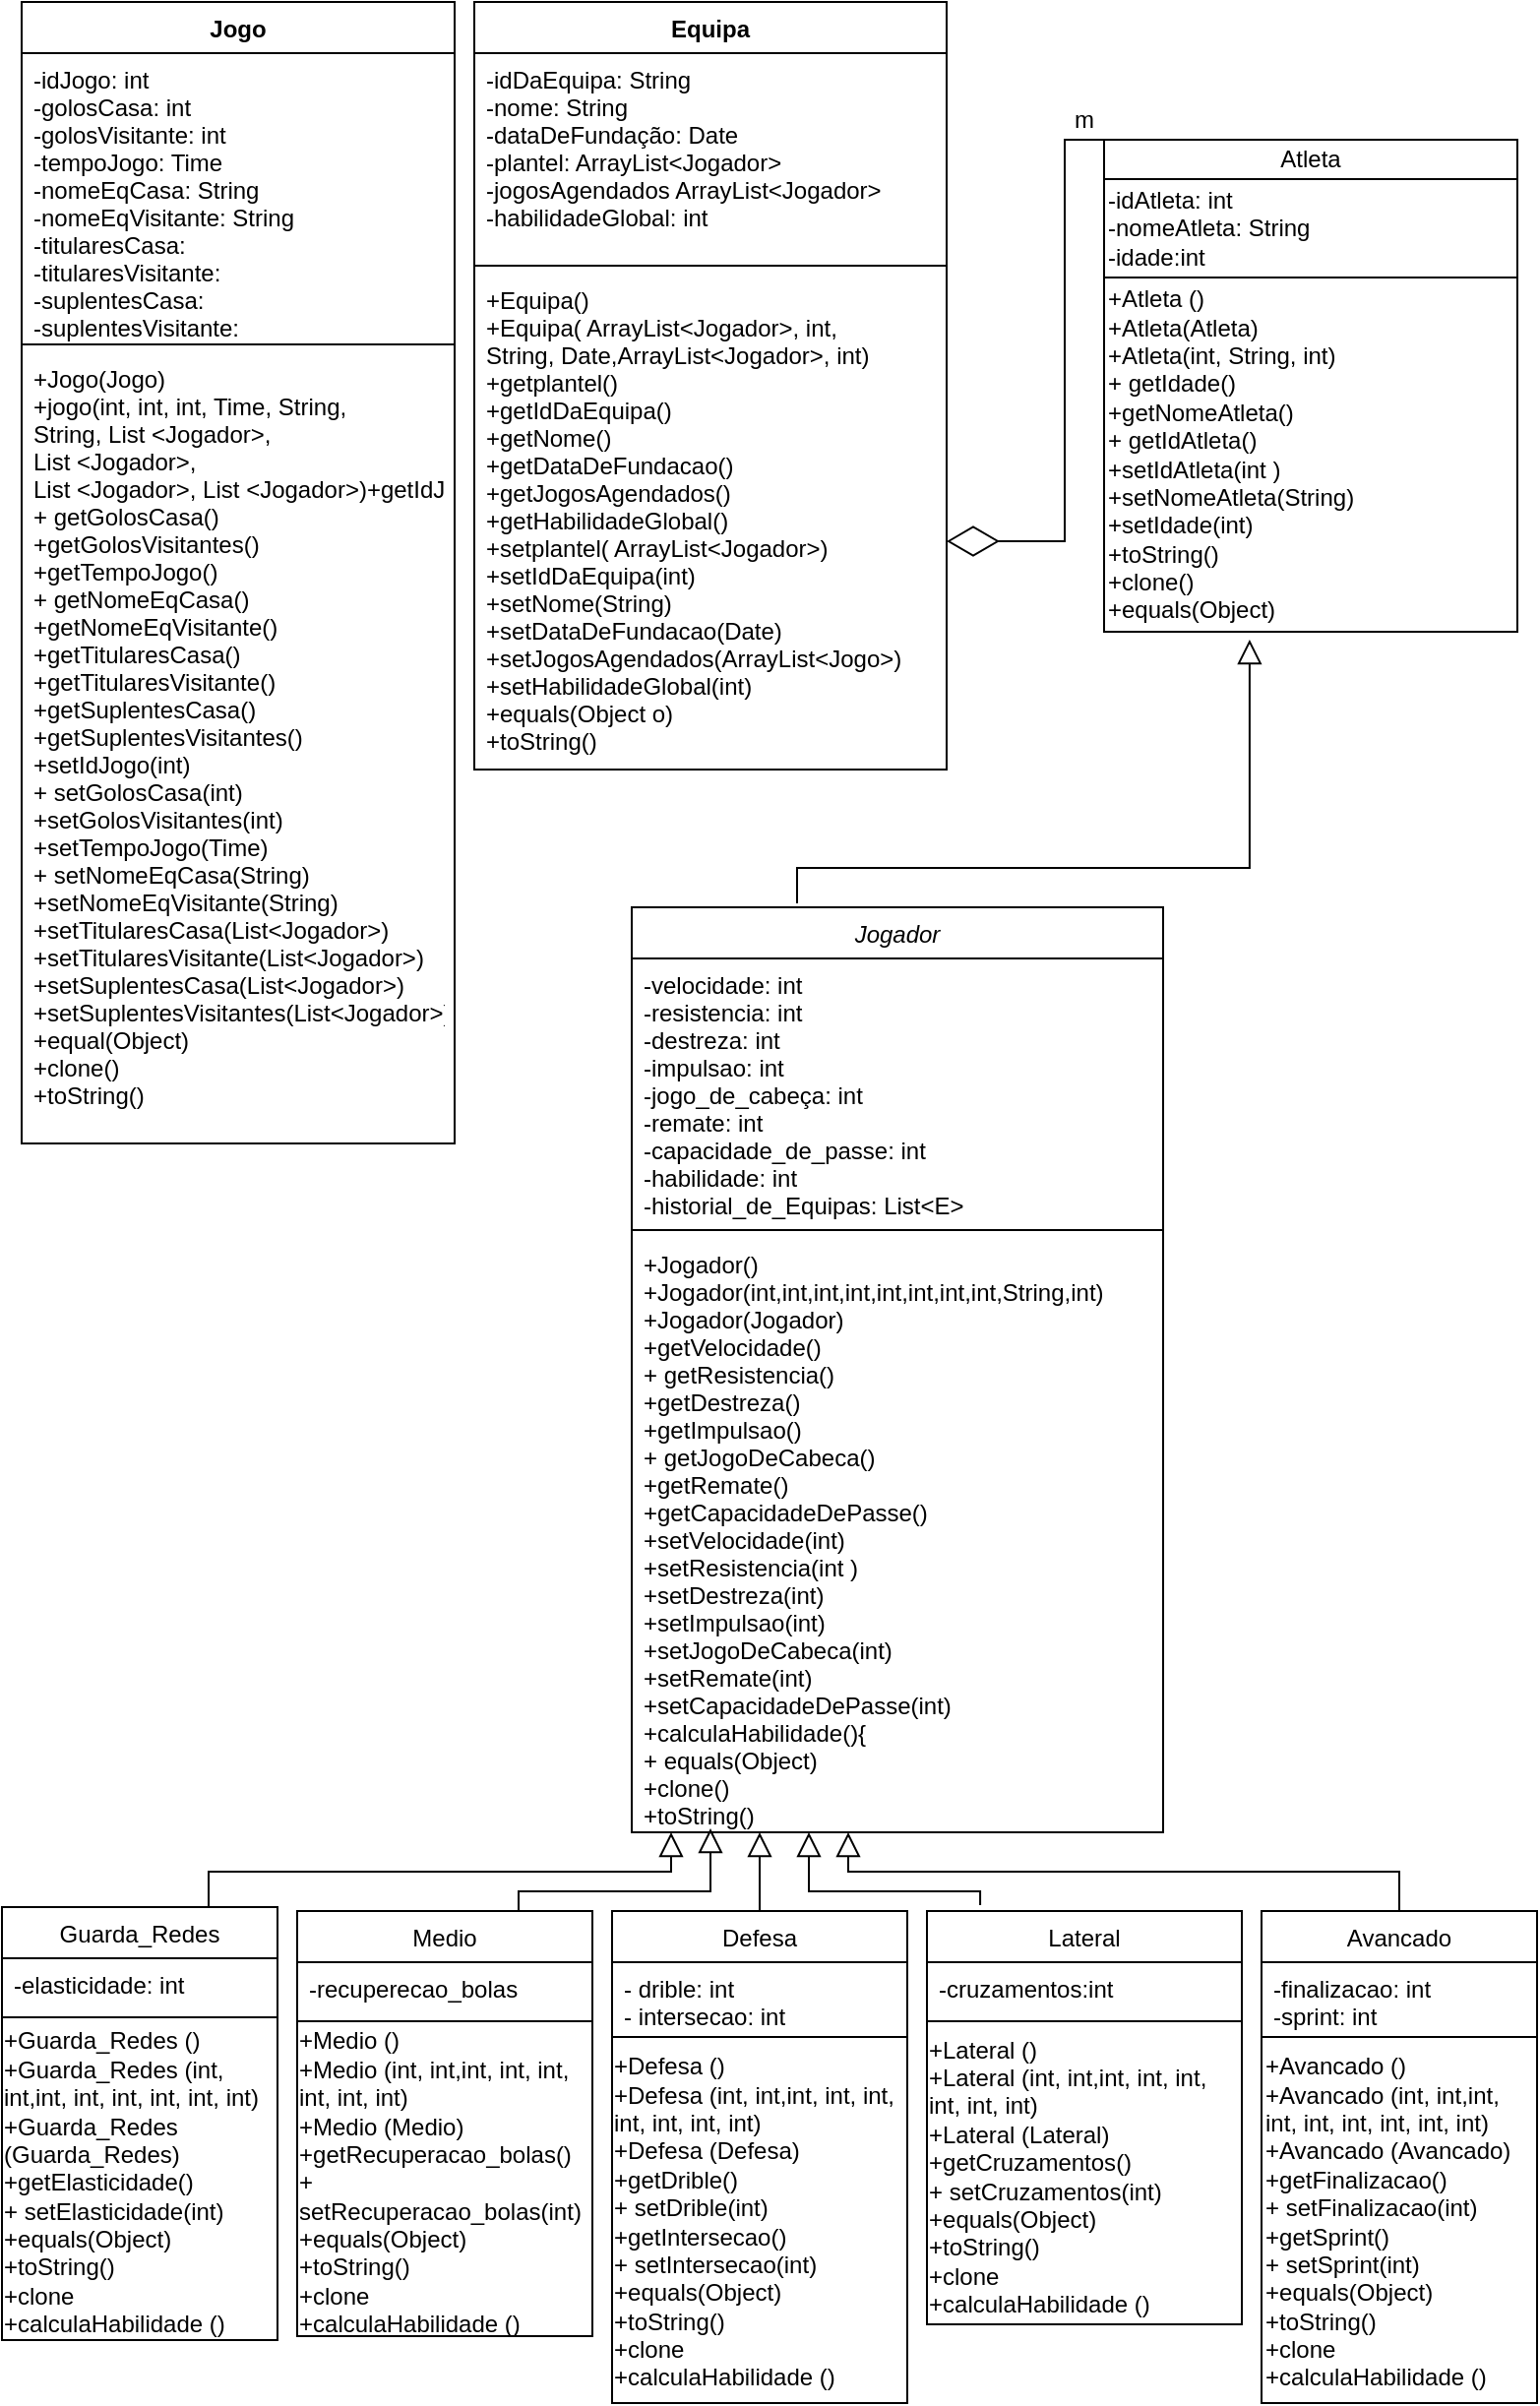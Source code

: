 <mxfile version="14.6.9" type="github">
  <diagram id="C5RBs43oDa-KdzZeNtuy" name="Page-1">
    <mxGraphModel dx="1030" dy="1661" grid="1" gridSize="10" guides="1" tooltips="1" connect="1" arrows="1" fold="1" page="1" pageScale="1" pageWidth="827" pageHeight="1169" math="0" shadow="0">
      <root>
        <mxCell id="WIyWlLk6GJQsqaUBKTNV-0" />
        <mxCell id="WIyWlLk6GJQsqaUBKTNV-1" parent="WIyWlLk6GJQsqaUBKTNV-0" />
        <mxCell id="zkfFHV4jXpPFQw0GAbJ--0" value="Jogador" style="swimlane;fontStyle=2;align=center;verticalAlign=top;childLayout=stackLayout;horizontal=1;startSize=26;horizontalStack=0;resizeParent=1;resizeLast=0;collapsible=1;marginBottom=0;rounded=0;shadow=0;strokeWidth=1;" parent="WIyWlLk6GJQsqaUBKTNV-1" vertex="1">
          <mxGeometry x="330" y="220" width="270" height="470" as="geometry">
            <mxRectangle x="230" y="140" width="160" height="26" as="alternateBounds" />
          </mxGeometry>
        </mxCell>
        <mxCell id="zkfFHV4jXpPFQw0GAbJ--1" value="-velocidade: int&#xa;-resistencia: int&#xa;-destreza: int&#xa;-impulsao: int&#xa;-jogo_de_cabeça: int&#xa;-remate: int&#xa;-capacidade_de_passe: int&#xa;-habilidade: int&#xa;-historial_de_Equipas: List&lt;E&gt;&#xa;" style="text;align=left;verticalAlign=top;spacingLeft=4;spacingRight=4;overflow=hidden;rotatable=0;points=[[0,0.5],[1,0.5]];portConstraint=eastwest;" parent="zkfFHV4jXpPFQw0GAbJ--0" vertex="1">
          <mxGeometry y="26" width="270" height="134" as="geometry" />
        </mxCell>
        <mxCell id="zkfFHV4jXpPFQw0GAbJ--4" value="" style="line;html=1;strokeWidth=1;align=left;verticalAlign=middle;spacingTop=-1;spacingLeft=3;spacingRight=3;rotatable=0;labelPosition=right;points=[];portConstraint=eastwest;" parent="zkfFHV4jXpPFQw0GAbJ--0" vertex="1">
          <mxGeometry y="160" width="270" height="8" as="geometry" />
        </mxCell>
        <mxCell id="zkfFHV4jXpPFQw0GAbJ--5" value="+Jogador()&#xa;+Jogador(int,int,int,int,int,int,int,int,String,int)&#xa;+Jogador(Jogador)&#xa;+getVelocidade()&#xa;+ getResistencia()&#xa;+getDestreza()&#xa;+getImpulsao()&#xa;+ getJogoDeCabeca()&#xa;+getRemate()&#xa;+getCapacidadeDePasse()&#xa;+setVelocidade(int)&#xa;+setResistencia(int )&#xa;+setDestreza(int)&#xa;+setImpulsao(int)&#xa;+setJogoDeCabeca(int)&#xa;+setRemate(int)&#xa;+setCapacidadeDePasse(int)&#xa;+calculaHabilidade(){&#xa;+ equals(Object)&#xa;+clone()&#xa;+toString()&#xa;" style="text;align=left;verticalAlign=top;spacingLeft=4;spacingRight=4;overflow=hidden;rotatable=0;points=[[0,0.5],[1,0.5]];portConstraint=eastwest;" parent="zkfFHV4jXpPFQw0GAbJ--0" vertex="1">
          <mxGeometry y="168" width="270" height="302" as="geometry" />
        </mxCell>
        <mxCell id="zkfFHV4jXpPFQw0GAbJ--6" value="Guarda_Redes" style="swimlane;fontStyle=0;align=center;verticalAlign=top;childLayout=stackLayout;horizontal=1;startSize=26;horizontalStack=0;resizeParent=1;resizeLast=0;collapsible=1;marginBottom=0;rounded=0;shadow=0;strokeWidth=1;" parent="WIyWlLk6GJQsqaUBKTNV-1" vertex="1">
          <mxGeometry x="10" y="728" width="140" height="220" as="geometry">
            <mxRectangle x="130" y="380" width="160" height="26" as="alternateBounds" />
          </mxGeometry>
        </mxCell>
        <mxCell id="zkfFHV4jXpPFQw0GAbJ--7" value="-elasticidade: int" style="text;align=left;verticalAlign=top;spacingLeft=4;spacingRight=4;overflow=hidden;rotatable=0;points=[[0,0.5],[1,0.5]];portConstraint=eastwest;" parent="zkfFHV4jXpPFQw0GAbJ--6" vertex="1">
          <mxGeometry y="26" width="140" height="26" as="geometry" />
        </mxCell>
        <mxCell id="zkfFHV4jXpPFQw0GAbJ--9" value="" style="line;html=1;strokeWidth=1;align=left;verticalAlign=middle;spacingTop=-1;spacingLeft=3;spacingRight=3;rotatable=0;labelPosition=right;points=[];portConstraint=eastwest;" parent="zkfFHV4jXpPFQw0GAbJ--6" vertex="1">
          <mxGeometry y="52" width="140" height="8" as="geometry" />
        </mxCell>
        <mxCell id="ST2YSAwYm1f72j9kORBx-12" value="&lt;div align=&quot;left&quot;&gt;+Guarda_Redes ()&lt;/div&gt;&lt;div align=&quot;left&quot;&gt;+Guarda_Redes (&lt;span class=&quot;pl-k&quot;&gt;int&lt;/span&gt;, &lt;span class=&quot;pl-k&quot;&gt;int&lt;/span&gt;&lt;span class=&quot;pl-v&quot;&gt;&lt;/span&gt;,&lt;span class=&quot;pl-k&quot;&gt;int&lt;/span&gt;, &lt;span class=&quot;pl-k&quot;&gt;int&lt;/span&gt;&lt;span class=&quot;pl-v&quot;&gt;&lt;/span&gt;, &lt;span class=&quot;pl-k&quot;&gt;int&lt;/span&gt;&lt;span class=&quot;pl-v&quot;&gt;&lt;/span&gt;, &lt;span class=&quot;pl-k&quot;&gt;int&lt;/span&gt;&lt;span class=&quot;pl-v&quot;&gt;&lt;/span&gt;, &lt;span class=&quot;pl-k&quot;&gt;int&lt;/span&gt;, &lt;span class=&quot;pl-k&quot;&gt;int&lt;/span&gt;&lt;span class=&quot;pl-v&quot;&gt;&lt;/span&gt;)&lt;/div&gt;&lt;div align=&quot;left&quot;&gt;+Guarda_Redes (Guarda_Redes)&lt;/div&gt;&lt;div align=&quot;left&quot;&gt;+&lt;span class=&quot;pl-en&quot;&gt;&lt;span class=&quot;pl-token&quot;&gt;getElasticidade&lt;/span&gt;&lt;/span&gt;()&lt;/div&gt;&lt;div align=&quot;left&quot;&gt;+ &lt;span class=&quot;pl-en&quot;&gt;&lt;span class=&quot;pl-token&quot;&gt;setElasticidade&lt;/span&gt;&lt;/span&gt;(&lt;span class=&quot;pl-k&quot;&gt;int&lt;/span&gt;&lt;span class=&quot;pl-k&quot;&gt;&lt;/span&gt;&lt;span class=&quot;pl-v&quot;&gt;&lt;/span&gt;)&lt;/div&gt;&lt;div align=&quot;left&quot;&gt;+&lt;span class=&quot;pl-en&quot;&gt;&lt;span class=&quot;pl-token&quot;&gt;equals&lt;/span&gt;&lt;/span&gt;(&lt;span class=&quot;pl-smi&quot;&gt;Object&lt;/span&gt;&lt;span class=&quot;pl-v&quot;&gt;&lt;/span&gt;)&lt;/div&gt;&lt;div align=&quot;left&quot;&gt;+&lt;span class=&quot;pl-en&quot;&gt;&lt;span class=&quot;pl-token&quot;&gt;toString&lt;/span&gt;&lt;/span&gt;()&lt;/div&gt;&lt;div align=&quot;left&quot;&gt;+&lt;span class=&quot;pl-en&quot;&gt;&lt;span class=&quot;pl-token&quot;&gt;clone&lt;/span&gt;&lt;/span&gt;&lt;/div&gt;&lt;div align=&quot;left&quot;&gt;&lt;span class=&quot;pl-en&quot;&gt;&lt;span class=&quot;pl-token&quot;&gt;+&lt;/span&gt;&lt;/span&gt;&lt;span class=&quot;pl-en&quot;&gt;&lt;span class=&quot;pl-token&quot;&gt;&lt;span class=&quot;pl-en&quot;&gt;&lt;span class=&quot;pl-token&quot;&gt;calculaHabilidade&lt;/span&gt;&lt;/span&gt; () &lt;/span&gt;&lt;/span&gt;   &lt;/div&gt;" style="text;html=1;strokeColor=none;fillColor=none;align=center;verticalAlign=middle;whiteSpace=wrap;rounded=0;" parent="zkfFHV4jXpPFQw0GAbJ--6" vertex="1">
          <mxGeometry y="60" width="140" height="160" as="geometry" />
        </mxCell>
        <mxCell id="zkfFHV4jXpPFQw0GAbJ--12" value="" style="endArrow=block;endSize=10;endFill=0;shadow=0;strokeWidth=1;rounded=0;edgeStyle=elbowEdgeStyle;elbow=vertical;exitX=0.75;exitY=0;exitDx=0;exitDy=0;" parent="WIyWlLk6GJQsqaUBKTNV-1" source="zkfFHV4jXpPFQw0GAbJ--6" edge="1">
          <mxGeometry width="160" relative="1" as="geometry">
            <mxPoint x="200" y="203" as="sourcePoint" />
            <mxPoint x="350" y="690" as="targetPoint" />
            <Array as="points">
              <mxPoint x="240" y="710" />
              <mxPoint x="360" y="340" />
            </Array>
          </mxGeometry>
        </mxCell>
        <mxCell id="zkfFHV4jXpPFQw0GAbJ--13" value="Medio" style="swimlane;fontStyle=0;align=center;verticalAlign=top;childLayout=stackLayout;horizontal=1;startSize=26;horizontalStack=0;resizeParent=1;resizeLast=0;collapsible=1;marginBottom=0;rounded=0;shadow=0;strokeWidth=1;" parent="WIyWlLk6GJQsqaUBKTNV-1" vertex="1">
          <mxGeometry x="160" y="730" width="150" height="216" as="geometry">
            <mxRectangle x="340" y="380" width="170" height="26" as="alternateBounds" />
          </mxGeometry>
        </mxCell>
        <mxCell id="zkfFHV4jXpPFQw0GAbJ--14" value="-recuperecao_bolas" style="text;align=left;verticalAlign=top;spacingLeft=4;spacingRight=4;overflow=hidden;rotatable=0;points=[[0,0.5],[1,0.5]];portConstraint=eastwest;" parent="zkfFHV4jXpPFQw0GAbJ--13" vertex="1">
          <mxGeometry y="26" width="150" height="26" as="geometry" />
        </mxCell>
        <mxCell id="zkfFHV4jXpPFQw0GAbJ--15" value="" style="line;html=1;strokeWidth=1;align=left;verticalAlign=middle;spacingTop=-1;spacingLeft=3;spacingRight=3;rotatable=0;labelPosition=right;points=[];portConstraint=eastwest;" parent="zkfFHV4jXpPFQw0GAbJ--13" vertex="1">
          <mxGeometry y="52" width="150" height="8" as="geometry" />
        </mxCell>
        <mxCell id="ST2YSAwYm1f72j9kORBx-13" value="&lt;div align=&quot;left&quot;&gt;+Medio ()&lt;/div&gt;&lt;div align=&quot;left&quot;&gt;+Medio (&lt;span class=&quot;pl-k&quot;&gt;int&lt;/span&gt;, &lt;span class=&quot;pl-k&quot;&gt;int&lt;/span&gt;&lt;span class=&quot;pl-v&quot;&gt;&lt;/span&gt;,&lt;span class=&quot;pl-k&quot;&gt;int&lt;/span&gt;, &lt;span class=&quot;pl-k&quot;&gt;int&lt;/span&gt;&lt;span class=&quot;pl-v&quot;&gt;&lt;/span&gt;, &lt;span class=&quot;pl-k&quot;&gt;int&lt;/span&gt;&lt;span class=&quot;pl-v&quot;&gt;&lt;/span&gt;, &lt;span class=&quot;pl-k&quot;&gt;int&lt;/span&gt;&lt;span class=&quot;pl-v&quot;&gt;&lt;/span&gt;, &lt;span class=&quot;pl-k&quot;&gt;int&lt;/span&gt;, &lt;span class=&quot;pl-k&quot;&gt;int&lt;/span&gt;&lt;span class=&quot;pl-v&quot;&gt;&lt;/span&gt;)&lt;/div&gt;&lt;div align=&quot;left&quot;&gt;+Medio (Medio)&lt;/div&gt;&lt;div align=&quot;left&quot;&gt;+&lt;span class=&quot;pl-en&quot;&gt;&lt;span class=&quot;pl-token&quot;&gt;getRecuperacao_bolas&lt;/span&gt;&lt;/span&gt;()&lt;/div&gt;&lt;div align=&quot;left&quot;&gt;+ &lt;span class=&quot;pl-en&quot;&gt;&lt;span class=&quot;pl-token&quot;&gt;setRecuperacao_bolas&lt;/span&gt;&lt;/span&gt;(&lt;span class=&quot;pl-k&quot;&gt;int&lt;/span&gt;&lt;span class=&quot;pl-k&quot;&gt;&lt;/span&gt;&lt;span class=&quot;pl-v&quot;&gt;&lt;/span&gt;)&lt;/div&gt;&lt;div align=&quot;left&quot;&gt;+&lt;span class=&quot;pl-en&quot;&gt;&lt;span class=&quot;pl-token&quot;&gt;equals&lt;/span&gt;&lt;/span&gt;(&lt;span class=&quot;pl-smi&quot;&gt;Object&lt;/span&gt;&lt;span class=&quot;pl-v&quot;&gt;&lt;/span&gt;)&lt;/div&gt;&lt;div align=&quot;left&quot;&gt;+&lt;span class=&quot;pl-en&quot;&gt;&lt;span class=&quot;pl-token&quot;&gt;toString&lt;/span&gt;&lt;/span&gt;()&lt;/div&gt;&lt;div align=&quot;left&quot;&gt;+&lt;span class=&quot;pl-en&quot;&gt;&lt;span class=&quot;pl-token&quot;&gt;clone&lt;/span&gt;&lt;/span&gt;&lt;/div&gt;&lt;div align=&quot;left&quot;&gt;&lt;span class=&quot;pl-en&quot;&gt;&lt;span class=&quot;pl-token&quot;&gt;+&lt;/span&gt;&lt;/span&gt;&lt;span class=&quot;pl-en&quot;&gt;&lt;span class=&quot;pl-token&quot;&gt;&lt;span class=&quot;pl-en&quot;&gt;&lt;span class=&quot;pl-token&quot;&gt;calculaHabilidade&lt;/span&gt;&lt;/span&gt; () &lt;/span&gt;&lt;/span&gt;   &lt;/div&gt;" style="text;html=1;strokeColor=none;fillColor=none;align=center;verticalAlign=middle;whiteSpace=wrap;rounded=0;" parent="zkfFHV4jXpPFQw0GAbJ--13" vertex="1">
          <mxGeometry y="60" width="150" height="156" as="geometry" />
        </mxCell>
        <mxCell id="2kjuIZ-nflar4izuJ2cN-4" value="Lateral" style="swimlane;fontStyle=0;align=center;verticalAlign=top;childLayout=stackLayout;horizontal=1;startSize=26;horizontalStack=0;resizeParent=1;resizeLast=0;collapsible=1;marginBottom=0;rounded=0;shadow=0;strokeWidth=1;" parent="WIyWlLk6GJQsqaUBKTNV-1" vertex="1">
          <mxGeometry x="480" y="730" width="160" height="210" as="geometry">
            <mxRectangle x="130" y="380" width="160" height="26" as="alternateBounds" />
          </mxGeometry>
        </mxCell>
        <mxCell id="2kjuIZ-nflar4izuJ2cN-6" value="-cruzamentos:int" style="text;align=left;verticalAlign=top;spacingLeft=4;spacingRight=4;overflow=hidden;rotatable=0;points=[[0,0.5],[1,0.5]];portConstraint=eastwest;rounded=0;shadow=0;html=0;" parent="2kjuIZ-nflar4izuJ2cN-4" vertex="1">
          <mxGeometry y="26" width="160" height="26" as="geometry" />
        </mxCell>
        <mxCell id="2kjuIZ-nflar4izuJ2cN-7" value="" style="line;html=1;strokeWidth=1;align=left;verticalAlign=middle;spacingTop=-1;spacingLeft=3;spacingRight=3;rotatable=0;labelPosition=right;points=[];portConstraint=eastwest;" parent="2kjuIZ-nflar4izuJ2cN-4" vertex="1">
          <mxGeometry y="52" width="160" height="8" as="geometry" />
        </mxCell>
        <mxCell id="ST2YSAwYm1f72j9kORBx-16" value="&lt;div align=&quot;left&quot;&gt;+Lateral ()&lt;/div&gt;&lt;div align=&quot;left&quot;&gt;+Lateral (&lt;span class=&quot;pl-k&quot;&gt;int&lt;/span&gt;, &lt;span class=&quot;pl-k&quot;&gt;int&lt;/span&gt;&lt;span class=&quot;pl-v&quot;&gt;&lt;/span&gt;,&lt;span class=&quot;pl-k&quot;&gt;int&lt;/span&gt;, &lt;span class=&quot;pl-k&quot;&gt;int&lt;/span&gt;&lt;span class=&quot;pl-v&quot;&gt;&lt;/span&gt;, &lt;span class=&quot;pl-k&quot;&gt;int&lt;/span&gt;&lt;span class=&quot;pl-v&quot;&gt;&lt;/span&gt;, &lt;span class=&quot;pl-k&quot;&gt;int&lt;/span&gt;&lt;span class=&quot;pl-v&quot;&gt;&lt;/span&gt;, &lt;span class=&quot;pl-k&quot;&gt;int&lt;/span&gt;, &lt;span class=&quot;pl-k&quot;&gt;int&lt;/span&gt;&lt;span class=&quot;pl-v&quot;&gt;&lt;/span&gt;)&lt;/div&gt;&lt;div align=&quot;left&quot;&gt;+Lateral (Lateral)&lt;/div&gt;&lt;div align=&quot;left&quot;&gt;+&lt;span class=&quot;pl-en&quot;&gt;&lt;span class=&quot;pl-token&quot;&gt;getCruzamentos&lt;/span&gt;&lt;/span&gt;()&lt;/div&gt;&lt;div align=&quot;left&quot;&gt;+ &lt;span class=&quot;pl-en&quot;&gt;&lt;span class=&quot;pl-token&quot;&gt;setCruzamentos&lt;/span&gt;&lt;/span&gt;(&lt;span class=&quot;pl-k&quot;&gt;int&lt;/span&gt;&lt;span class=&quot;pl-k&quot;&gt;&lt;/span&gt;&lt;span class=&quot;pl-v&quot;&gt;&lt;/span&gt;)&lt;/div&gt;&lt;div align=&quot;left&quot;&gt;+&lt;span class=&quot;pl-en&quot;&gt;&lt;span class=&quot;pl-token&quot;&gt;equals&lt;/span&gt;&lt;/span&gt;(&lt;span class=&quot;pl-smi&quot;&gt;Object&lt;/span&gt;&lt;span class=&quot;pl-v&quot;&gt;&lt;/span&gt;)&lt;/div&gt;&lt;div align=&quot;left&quot;&gt;+&lt;span class=&quot;pl-en&quot;&gt;&lt;span class=&quot;pl-token&quot;&gt;toString&lt;/span&gt;&lt;/span&gt;()&lt;/div&gt;&lt;div align=&quot;left&quot;&gt;+&lt;span class=&quot;pl-en&quot;&gt;&lt;span class=&quot;pl-token&quot;&gt;clone&lt;/span&gt;&lt;/span&gt;&lt;/div&gt;&lt;div align=&quot;left&quot;&gt;&lt;span class=&quot;pl-en&quot;&gt;&lt;span class=&quot;pl-token&quot;&gt;+&lt;/span&gt;&lt;/span&gt;&lt;span class=&quot;pl-en&quot;&gt;&lt;span class=&quot;pl-token&quot;&gt;&lt;span class=&quot;pl-en&quot;&gt;&lt;span class=&quot;pl-token&quot;&gt;calculaHabilidade&lt;/span&gt;&lt;/span&gt; () &lt;/span&gt;&lt;/span&gt;   &lt;/div&gt;" style="text;html=1;strokeColor=none;fillColor=none;align=center;verticalAlign=middle;whiteSpace=wrap;rounded=0;" parent="2kjuIZ-nflar4izuJ2cN-4" vertex="1">
          <mxGeometry y="60" width="160" height="150" as="geometry" />
        </mxCell>
        <mxCell id="2kjuIZ-nflar4izuJ2cN-10" value="Avancado" style="swimlane;fontStyle=0;align=center;verticalAlign=top;childLayout=stackLayout;horizontal=1;startSize=26;horizontalStack=0;resizeParent=1;resizeLast=0;collapsible=1;marginBottom=0;rounded=0;shadow=0;strokeWidth=1;" parent="WIyWlLk6GJQsqaUBKTNV-1" vertex="1">
          <mxGeometry x="650" y="730" width="140" height="250" as="geometry">
            <mxRectangle x="130" y="380" width="160" height="26" as="alternateBounds" />
          </mxGeometry>
        </mxCell>
        <mxCell id="2kjuIZ-nflar4izuJ2cN-12" value="-finalizacao: int&#xa;-sprint: int&#xa;" style="text;align=left;verticalAlign=top;spacingLeft=4;spacingRight=4;overflow=hidden;rotatable=0;points=[[0,0.5],[1,0.5]];portConstraint=eastwest;rounded=0;shadow=0;html=0;" parent="2kjuIZ-nflar4izuJ2cN-10" vertex="1">
          <mxGeometry y="26" width="140" height="34" as="geometry" />
        </mxCell>
        <mxCell id="2kjuIZ-nflar4izuJ2cN-13" value="" style="line;html=1;strokeWidth=1;align=left;verticalAlign=middle;spacingTop=-1;spacingLeft=3;spacingRight=3;rotatable=0;labelPosition=right;points=[];portConstraint=eastwest;" parent="2kjuIZ-nflar4izuJ2cN-10" vertex="1">
          <mxGeometry y="60" width="140" height="8" as="geometry" />
        </mxCell>
        <mxCell id="ST2YSAwYm1f72j9kORBx-10" value="&lt;div align=&quot;left&quot;&gt;+&lt;span class=&quot;pl-en&quot;&gt;&lt;span class=&quot;pl-token&quot;&gt;Avancado&lt;/span&gt;&lt;/span&gt; ()&lt;/div&gt;&lt;div align=&quot;left&quot;&gt;+&lt;span class=&quot;pl-en&quot;&gt;&lt;span class=&quot;pl-token&quot;&gt;Avancado&lt;/span&gt;&lt;/span&gt; (&lt;span class=&quot;pl-k&quot;&gt;int&lt;/span&gt;, &lt;span class=&quot;pl-k&quot;&gt;int&lt;/span&gt;&lt;span class=&quot;pl-v&quot;&gt;&lt;/span&gt;,&lt;span class=&quot;pl-k&quot;&gt;int&lt;/span&gt;, &lt;span class=&quot;pl-k&quot;&gt;int&lt;/span&gt;&lt;span class=&quot;pl-v&quot;&gt;&lt;/span&gt;, &lt;span class=&quot;pl-k&quot;&gt;int&lt;/span&gt;&lt;span class=&quot;pl-v&quot;&gt;&lt;/span&gt;, &lt;span class=&quot;pl-k&quot;&gt;int&lt;/span&gt;&lt;span class=&quot;pl-v&quot;&gt;&lt;/span&gt;, &lt;span class=&quot;pl-k&quot;&gt;int&lt;/span&gt;, &lt;span class=&quot;pl-k&quot;&gt;int&lt;/span&gt;&lt;span class=&quot;pl-v&quot;&gt;&lt;/span&gt;, &lt;span class=&quot;pl-k&quot;&gt;int&lt;/span&gt;)&lt;/div&gt;&lt;div align=&quot;left&quot;&gt;+&lt;span class=&quot;pl-en&quot;&gt;&lt;span class=&quot;pl-token&quot;&gt;Avancado&lt;/span&gt;&lt;/span&gt; (&lt;span class=&quot;pl-smi&quot;&gt;&lt;span class=&quot;pl-token&quot;&gt;Avancado&lt;/span&gt;&lt;/span&gt;&lt;span class=&quot;pl-v&quot;&gt;&lt;/span&gt;)&lt;/div&gt;&lt;div align=&quot;left&quot;&gt;+&lt;span class=&quot;pl-en&quot;&gt;&lt;span class=&quot;pl-token&quot;&gt;getFinalizacao&lt;/span&gt;&lt;/span&gt;()&lt;/div&gt;&lt;div align=&quot;left&quot;&gt;+ &lt;span class=&quot;pl-en&quot;&gt;&lt;span class=&quot;pl-token&quot;&gt;setFinalizacao&lt;/span&gt;&lt;/span&gt;(&lt;span class=&quot;pl-k&quot;&gt;int&lt;/span&gt;&lt;span class=&quot;pl-k&quot;&gt;&lt;/span&gt;&lt;span class=&quot;pl-v&quot;&gt;&lt;/span&gt;)&lt;/div&gt;&lt;div align=&quot;left&quot;&gt;+&lt;span class=&quot;pl-en&quot;&gt;&lt;span class=&quot;pl-token&quot;&gt;getSprint&lt;/span&gt;&lt;/span&gt;()&lt;/div&gt;&lt;div align=&quot;left&quot;&gt;+ &lt;span class=&quot;pl-en&quot;&gt;&lt;span class=&quot;pl-token&quot;&gt;setSprint&lt;/span&gt;&lt;/span&gt;(&lt;span class=&quot;pl-k&quot;&gt;int&lt;/span&gt;&lt;span class=&quot;pl-v&quot;&gt;&lt;/span&gt;)&lt;/div&gt;&lt;div align=&quot;left&quot;&gt;+&lt;span class=&quot;pl-en&quot;&gt;&lt;span class=&quot;pl-token&quot;&gt;equals&lt;/span&gt;&lt;/span&gt;(&lt;span class=&quot;pl-smi&quot;&gt;Object&lt;/span&gt;&lt;span class=&quot;pl-v&quot;&gt;&lt;/span&gt;)&lt;/div&gt;&lt;div align=&quot;left&quot;&gt;+&lt;span class=&quot;pl-en&quot;&gt;&lt;span class=&quot;pl-token&quot;&gt;toString&lt;/span&gt;&lt;/span&gt;()&lt;/div&gt;&lt;div align=&quot;left&quot;&gt;+&lt;span class=&quot;pl-en&quot;&gt;&lt;span class=&quot;pl-token&quot;&gt;clone&lt;/span&gt;&lt;/span&gt;&lt;/div&gt;&lt;div align=&quot;left&quot;&gt;&lt;span class=&quot;pl-en&quot;&gt;&lt;span class=&quot;pl-token&quot;&gt;+&lt;/span&gt;&lt;/span&gt;&lt;span class=&quot;pl-en&quot;&gt;&lt;span class=&quot;pl-token&quot;&gt;&lt;span class=&quot;pl-en&quot;&gt;&lt;span class=&quot;pl-token&quot;&gt;calculaHabilidade&lt;/span&gt;&lt;/span&gt; () &lt;/span&gt;&lt;/span&gt;   &lt;/div&gt;" style="text;html=1;strokeColor=none;fillColor=none;align=left;verticalAlign=middle;whiteSpace=wrap;rounded=0;" parent="2kjuIZ-nflar4izuJ2cN-10" vertex="1">
          <mxGeometry y="68" width="140" height="180" as="geometry" />
        </mxCell>
        <mxCell id="2kjuIZ-nflar4izuJ2cN-16" value="Defesa" style="swimlane;fontStyle=0;align=center;verticalAlign=top;childLayout=stackLayout;horizontal=1;startSize=26;horizontalStack=0;resizeParent=1;resizeLast=0;collapsible=1;marginBottom=0;rounded=0;shadow=0;strokeWidth=1;" parent="WIyWlLk6GJQsqaUBKTNV-1" vertex="1">
          <mxGeometry x="320" y="730" width="150" height="250" as="geometry">
            <mxRectangle x="130" y="380" width="160" height="26" as="alternateBounds" />
          </mxGeometry>
        </mxCell>
        <mxCell id="2kjuIZ-nflar4izuJ2cN-18" value="- drible: int&#xa;- intersecao: int&#xa;      &#xa;        " style="text;align=left;verticalAlign=top;spacingLeft=4;spacingRight=4;overflow=hidden;rotatable=0;points=[[0,0.5],[1,0.5]];portConstraint=eastwest;rounded=0;shadow=0;html=0;" parent="2kjuIZ-nflar4izuJ2cN-16" vertex="1">
          <mxGeometry y="26" width="150" height="34" as="geometry" />
        </mxCell>
        <mxCell id="2kjuIZ-nflar4izuJ2cN-19" value="" style="line;html=1;strokeWidth=1;align=left;verticalAlign=middle;spacingTop=-1;spacingLeft=3;spacingRight=3;rotatable=0;labelPosition=right;points=[];portConstraint=eastwest;" parent="2kjuIZ-nflar4izuJ2cN-16" vertex="1">
          <mxGeometry y="60" width="150" height="8" as="geometry" />
        </mxCell>
        <mxCell id="ST2YSAwYm1f72j9kORBx-14" value="&lt;div align=&quot;left&quot;&gt;+Defesa ()&lt;/div&gt;&lt;div align=&quot;left&quot;&gt;+Defesa (&lt;span class=&quot;pl-k&quot;&gt;int&lt;/span&gt;, &lt;span class=&quot;pl-k&quot;&gt;int&lt;/span&gt;&lt;span class=&quot;pl-v&quot;&gt;&lt;/span&gt;,&lt;span class=&quot;pl-k&quot;&gt;int&lt;/span&gt;, &lt;span class=&quot;pl-k&quot;&gt;int&lt;/span&gt;&lt;span class=&quot;pl-v&quot;&gt;&lt;/span&gt;, &lt;span class=&quot;pl-k&quot;&gt;int&lt;/span&gt;&lt;span class=&quot;pl-v&quot;&gt;&lt;/span&gt;, &lt;span class=&quot;pl-k&quot;&gt;int&lt;/span&gt;&lt;span class=&quot;pl-v&quot;&gt;&lt;/span&gt;, &lt;span class=&quot;pl-k&quot;&gt;int&lt;/span&gt;, &lt;span class=&quot;pl-k&quot;&gt;int&lt;/span&gt;&lt;span class=&quot;pl-v&quot;&gt;&lt;/span&gt;, &lt;span class=&quot;pl-k&quot;&gt;int&lt;/span&gt;)&lt;/div&gt;&lt;div align=&quot;left&quot;&gt;+Defesa (Defesa)&lt;/div&gt;&lt;div align=&quot;left&quot;&gt;+&lt;span class=&quot;pl-en&quot;&gt;&lt;span class=&quot;pl-token&quot;&gt;getDrible&lt;/span&gt;&lt;/span&gt;()&lt;/div&gt;&lt;div align=&quot;left&quot;&gt;+ &lt;span class=&quot;pl-en&quot;&gt;&lt;span class=&quot;pl-token&quot;&gt;setDrible&lt;/span&gt;&lt;/span&gt;(&lt;span class=&quot;pl-k&quot;&gt;int&lt;/span&gt;&lt;span class=&quot;pl-k&quot;&gt;&lt;/span&gt;&lt;span class=&quot;pl-v&quot;&gt;&lt;/span&gt;)&lt;/div&gt;&lt;div align=&quot;left&quot;&gt;+&lt;span class=&quot;pl-en&quot;&gt;&lt;span class=&quot;pl-token&quot;&gt;getIntersecao&lt;/span&gt;&lt;/span&gt;()&lt;/div&gt;&lt;div align=&quot;left&quot;&gt;+ &lt;span class=&quot;pl-en&quot;&gt;&lt;span class=&quot;pl-token&quot;&gt;setIntersecao&lt;/span&gt;&lt;/span&gt;(&lt;span class=&quot;pl-k&quot;&gt;int&lt;/span&gt;&lt;span class=&quot;pl-v&quot;&gt;&lt;/span&gt;)&lt;/div&gt;&lt;div align=&quot;left&quot;&gt;+&lt;span class=&quot;pl-en&quot;&gt;&lt;span class=&quot;pl-token&quot;&gt;equals&lt;/span&gt;&lt;/span&gt;(&lt;span class=&quot;pl-smi&quot;&gt;Object&lt;/span&gt;&lt;span class=&quot;pl-v&quot;&gt;&lt;/span&gt;)&lt;/div&gt;&lt;div align=&quot;left&quot;&gt;+&lt;span class=&quot;pl-en&quot;&gt;&lt;span class=&quot;pl-token&quot;&gt;toString&lt;/span&gt;&lt;/span&gt;()&lt;/div&gt;&lt;div align=&quot;left&quot;&gt;+&lt;span class=&quot;pl-en&quot;&gt;&lt;span class=&quot;pl-token&quot;&gt;clone&lt;/span&gt;&lt;/span&gt;&lt;/div&gt;&lt;div align=&quot;left&quot;&gt;&lt;span class=&quot;pl-en&quot;&gt;&lt;span class=&quot;pl-token&quot;&gt;+&lt;/span&gt;&lt;/span&gt;&lt;span class=&quot;pl-en&quot;&gt;&lt;span class=&quot;pl-token&quot;&gt;&lt;span class=&quot;pl-en&quot;&gt;&lt;span class=&quot;pl-token&quot;&gt;calculaHabilidade&lt;/span&gt;&lt;/span&gt; () &lt;/span&gt;&lt;/span&gt;   &lt;/div&gt;" style="text;html=1;strokeColor=none;fillColor=none;align=center;verticalAlign=middle;whiteSpace=wrap;rounded=0;" parent="2kjuIZ-nflar4izuJ2cN-16" vertex="1">
          <mxGeometry y="68" width="150" height="180" as="geometry" />
        </mxCell>
        <mxCell id="2kjuIZ-nflar4izuJ2cN-22" value="" style="endArrow=block;endSize=10;endFill=0;shadow=0;strokeWidth=1;rounded=0;edgeStyle=elbowEdgeStyle;elbow=vertical;exitX=0.75;exitY=0;exitDx=0;exitDy=0;" parent="WIyWlLk6GJQsqaUBKTNV-1" source="zkfFHV4jXpPFQw0GAbJ--13" edge="1">
          <mxGeometry width="160" relative="1" as="geometry">
            <mxPoint x="450" y="352" as="sourcePoint" />
            <mxPoint x="370" y="688" as="targetPoint" />
            <Array as="points">
              <mxPoint x="360" y="720" />
            </Array>
          </mxGeometry>
        </mxCell>
        <mxCell id="2kjuIZ-nflar4izuJ2cN-26" value="" style="endArrow=block;endSize=10;endFill=0;shadow=0;strokeWidth=1;rounded=0;edgeStyle=elbowEdgeStyle;elbow=vertical;" parent="WIyWlLk6GJQsqaUBKTNV-1" source="2kjuIZ-nflar4izuJ2cN-16" edge="1">
          <mxGeometry width="160" relative="1" as="geometry">
            <mxPoint x="570" y="370" as="sourcePoint" />
            <mxPoint x="395" y="690" as="targetPoint" />
            <Array as="points">
              <mxPoint x="395" y="720" />
              <mxPoint x="530" y="350" />
            </Array>
          </mxGeometry>
        </mxCell>
        <mxCell id="2kjuIZ-nflar4izuJ2cN-28" value="" style="endArrow=block;endSize=10;endFill=0;shadow=0;strokeWidth=1;rounded=0;edgeStyle=elbowEdgeStyle;elbow=vertical;exitX=0.169;exitY=-0.014;exitDx=0;exitDy=0;exitPerimeter=0;" parent="WIyWlLk6GJQsqaUBKTNV-1" source="2kjuIZ-nflar4izuJ2cN-4" edge="1">
          <mxGeometry width="160" relative="1" as="geometry">
            <mxPoint x="560" y="180" as="sourcePoint" />
            <mxPoint x="420" y="690" as="targetPoint" />
            <Array as="points">
              <mxPoint x="530" y="720" />
              <mxPoint x="590" y="690" />
            </Array>
          </mxGeometry>
        </mxCell>
        <mxCell id="ST2YSAwYm1f72j9kORBx-18" value="" style="endArrow=block;endSize=10;endFill=0;shadow=0;strokeWidth=1;rounded=0;edgeStyle=elbowEdgeStyle;elbow=vertical;" parent="WIyWlLk6GJQsqaUBKTNV-1" source="2kjuIZ-nflar4izuJ2cN-10" edge="1">
          <mxGeometry width="160" relative="1" as="geometry">
            <mxPoint x="690" y="720" as="sourcePoint" />
            <mxPoint x="440" y="690" as="targetPoint" />
            <Array as="points">
              <mxPoint x="590" y="710" />
              <mxPoint x="772.96" y="672.94" />
            </Array>
          </mxGeometry>
        </mxCell>
        <mxCell id="ST2YSAwYm1f72j9kORBx-20" value="" style="group" parent="WIyWlLk6GJQsqaUBKTNV-1" vertex="1" connectable="0">
          <mxGeometry x="570" y="-170" width="210" height="250" as="geometry" />
        </mxCell>
        <mxCell id="ST2YSAwYm1f72j9kORBx-0" value="" style="rounded=0;whiteSpace=wrap;html=1;" parent="ST2YSAwYm1f72j9kORBx-20" vertex="1">
          <mxGeometry width="210" height="250" as="geometry" />
        </mxCell>
        <mxCell id="ST2YSAwYm1f72j9kORBx-2" value="Atleta" style="text;html=1;fillColor=none;align=center;verticalAlign=middle;whiteSpace=wrap;rounded=0;strokeColor=#000000;strokeWidth=1;" parent="ST2YSAwYm1f72j9kORBx-20" vertex="1">
          <mxGeometry width="210" height="20" as="geometry" />
        </mxCell>
        <mxCell id="ST2YSAwYm1f72j9kORBx-3" value="&lt;div align=&quot;left&quot;&gt;-idAtleta: int&lt;/div&gt;&lt;div align=&quot;left&quot;&gt;-nomeAtleta: String&lt;/div&gt;&lt;div align=&quot;left&quot;&gt;-idade:int&lt;br&gt;&lt;/div&gt;" style="text;html=1;fillColor=none;align=left;verticalAlign=middle;whiteSpace=wrap;rounded=0;strokeColor=#000000;" parent="ST2YSAwYm1f72j9kORBx-20" vertex="1">
          <mxGeometry y="20" width="210" height="50" as="geometry" />
        </mxCell>
        <mxCell id="ST2YSAwYm1f72j9kORBx-5" value="&lt;div align=&quot;left&quot;&gt;+&lt;span class=&quot;pl-en&quot;&gt;&lt;span class=&quot;pl-token&quot;&gt;Atleta&lt;/span&gt;&lt;/span&gt; ()&lt;/div&gt;&lt;div align=&quot;left&quot;&gt;+&lt;span class=&quot;pl-en&quot;&gt;&lt;span class=&quot;pl-token&quot;&gt;Atleta&lt;/span&gt;&lt;/span&gt;(&lt;span class=&quot;pl-smi&quot;&gt;&lt;span class=&quot;pl-token&quot;&gt;Atleta&lt;/span&gt;&lt;/span&gt;&lt;span class=&quot;pl-v&quot;&gt;&lt;/span&gt;)&lt;/div&gt;&lt;div align=&quot;left&quot;&gt;+&lt;span class=&quot;pl-en&quot;&gt;&lt;span class=&quot;pl-token&quot;&gt;Atleta&lt;/span&gt;&lt;/span&gt;(&lt;span class=&quot;pl-k&quot;&gt;int&lt;/span&gt;&lt;span class=&quot;pl-v&quot;&gt;&lt;/span&gt;, &lt;span class=&quot;pl-smi&quot;&gt;String&lt;/span&gt;&lt;span class=&quot;pl-v&quot;&gt;&lt;/span&gt;, &lt;span class=&quot;pl-k&quot;&gt;int&lt;/span&gt;&lt;span class=&quot;pl-v&quot;&gt;&lt;/span&gt;)&lt;/div&gt;&lt;div align=&quot;left&quot;&gt;+ &lt;span class=&quot;pl-en&quot;&gt;&lt;span class=&quot;pl-token&quot;&gt;getIdade&lt;/span&gt;&lt;/span&gt;()&lt;/div&gt;&lt;div align=&quot;left&quot;&gt;+&lt;span class=&quot;pl-en&quot;&gt;&lt;span class=&quot;pl-token&quot;&gt;getNomeAtleta&lt;/span&gt;&lt;/span&gt;()&lt;/div&gt;&lt;div align=&quot;left&quot;&gt;+&lt;span class=&quot;pl-k&quot;&gt;&lt;/span&gt; &lt;span class=&quot;pl-en&quot;&gt;&lt;span class=&quot;pl-token&quot;&gt;getIdAtleta&lt;/span&gt;&lt;/span&gt;()&lt;/div&gt;&lt;div align=&quot;left&quot;&gt;+&lt;span class=&quot;pl-en&quot;&gt;&lt;span class=&quot;pl-token&quot;&gt;setIdAtleta&lt;/span&gt;&lt;/span&gt;(&lt;span class=&quot;pl-k&quot;&gt;int&lt;/span&gt; &lt;span class=&quot;pl-v&quot;&gt;&lt;/span&gt;)&lt;/div&gt;&lt;div align=&quot;left&quot;&gt;+&lt;span class=&quot;pl-en&quot;&gt;&lt;span class=&quot;pl-token&quot;&gt;setNomeAtleta&lt;/span&gt;&lt;/span&gt;(&lt;span class=&quot;pl-smi&quot;&gt;String&lt;/span&gt;&lt;span class=&quot;pl-v&quot;&gt;&lt;/span&gt;)&lt;/div&gt;&lt;div align=&quot;left&quot;&gt;+&lt;span class=&quot;pl-en&quot;&gt;&lt;span class=&quot;pl-token&quot;&gt;setIdade&lt;/span&gt;&lt;/span&gt;(&lt;span class=&quot;pl-k&quot;&gt;int&lt;/span&gt;&lt;span class=&quot;pl-v&quot;&gt;&lt;/span&gt;)&lt;/div&gt;&lt;div align=&quot;left&quot;&gt;+&lt;span class=&quot;pl-en&quot;&gt;&lt;span class=&quot;pl-token&quot;&gt;toString&lt;/span&gt;&lt;/span&gt;()&lt;/div&gt;&lt;div align=&quot;left&quot;&gt;+&lt;span class=&quot;pl-en&quot;&gt;&lt;span class=&quot;pl-token&quot;&gt;clone&lt;/span&gt;&lt;/span&gt;()&lt;/div&gt;&lt;div align=&quot;left&quot;&gt;+equals(Object)&lt;br&gt; &lt;/div&gt;" style="text;html=1;strokeColor=none;fillColor=none;align=left;verticalAlign=middle;whiteSpace=wrap;rounded=0;" parent="ST2YSAwYm1f72j9kORBx-20" vertex="1">
          <mxGeometry y="70" width="170" height="180" as="geometry" />
        </mxCell>
        <mxCell id="ST2YSAwYm1f72j9kORBx-34" value="m" style="text;html=1;strokeColor=none;fillColor=none;align=center;verticalAlign=middle;whiteSpace=wrap;rounded=0;" parent="ST2YSAwYm1f72j9kORBx-20" vertex="1">
          <mxGeometry x="-30" y="-20" width="40" height="20" as="geometry" />
        </mxCell>
        <mxCell id="ST2YSAwYm1f72j9kORBx-23" value="" style="endArrow=block;endSize=10;endFill=0;shadow=0;strokeWidth=1;rounded=0;edgeStyle=elbowEdgeStyle;elbow=vertical;exitX=0.75;exitY=0;exitDx=0;exitDy=0;entryX=0.435;entryY=1.022;entryDx=0;entryDy=0;entryPerimeter=0;" parent="WIyWlLk6GJQsqaUBKTNV-1" edge="1" target="ST2YSAwYm1f72j9kORBx-5">
          <mxGeometry width="160" relative="1" as="geometry">
            <mxPoint x="414" y="218" as="sourcePoint" />
            <mxPoint x="649" y="180" as="targetPoint" />
            <Array as="points">
              <mxPoint x="539" y="200" />
              <mxPoint x="659" y="-170" />
            </Array>
          </mxGeometry>
        </mxCell>
        <mxCell id="ST2YSAwYm1f72j9kORBx-24" value="Jogo" style="swimlane;fontStyle=1;align=center;verticalAlign=top;childLayout=stackLayout;horizontal=1;startSize=26;horizontalStack=0;resizeParent=1;resizeParentMax=0;resizeLast=0;collapsible=1;marginBottom=0;strokeColor=#000000;strokeWidth=1;" parent="WIyWlLk6GJQsqaUBKTNV-1" vertex="1">
          <mxGeometry x="20" y="-240" width="220" height="580" as="geometry" />
        </mxCell>
        <mxCell id="ST2YSAwYm1f72j9kORBx-25" value="-idJogo: int&#xa;-golosCasa: int&#xa;-golosVisitante: int&#xa;-tempoJogo: Time&#xa;-nomeEqCasa: String&#xa;-nomeEqVisitante: String&#xa;-titularesCasa:&#xa;-titularesVisitante:&#xa;-suplentesCasa:&#xa;-suplentesVisitante:&#xa;&#xa;&#xa;&#xa;" style="text;strokeColor=none;fillColor=none;align=left;verticalAlign=top;spacingLeft=4;spacingRight=4;overflow=hidden;rotatable=0;points=[[0,0.5],[1,0.5]];portConstraint=eastwest;" parent="ST2YSAwYm1f72j9kORBx-24" vertex="1">
          <mxGeometry y="26" width="220" height="144" as="geometry" />
        </mxCell>
        <mxCell id="ST2YSAwYm1f72j9kORBx-26" value="" style="line;strokeWidth=1;fillColor=none;align=left;verticalAlign=middle;spacingTop=-1;spacingLeft=3;spacingRight=3;rotatable=0;labelPosition=right;points=[];portConstraint=eastwest;" parent="ST2YSAwYm1f72j9kORBx-24" vertex="1">
          <mxGeometry y="170" width="220" height="8" as="geometry" />
        </mxCell>
        <mxCell id="ST2YSAwYm1f72j9kORBx-27" value="+Jogo(Jogo)&#xa;+jogo(int, int, int, Time, String,&#xa;String, List &lt;Jogador&gt;,&#xa; List &lt;Jogador&gt;,&#xa;List &lt;Jogador&gt;, List &lt;Jogador&gt;)+getIdJogo()&#xa;+ getGolosCasa()&#xa;+getGolosVisitantes()&#xa;+getTempoJogo()&#xa;+ getNomeEqCasa()&#xa;+getNomeEqVisitante()&#xa;+getTitularesCasa()&#xa;+getTitularesVisitante()&#xa;+getSuplentesCasa()&#xa;+getSuplentesVisitantes()&#xa;+setIdJogo(int)&#xa;+ setGolosCasa(int)&#xa;+setGolosVisitantes(int)&#xa;+setTempoJogo(Time)&#xa;+ setNomeEqCasa(String)&#xa;+setNomeEqVisitante(String)&#xa;+setTitularesCasa(List&lt;Jogador&gt;)&#xa;+setTitularesVisitante(List&lt;Jogador&gt;)&#xa;+setSuplentesCasa(List&lt;Jogador&gt;)&#xa;+setSuplentesVisitantes(List&lt;Jogador&gt;)&#xa;+equal(Object)&#xa;+clone()&#xa;+toString()&#xa;" style="text;strokeColor=none;fillColor=none;align=left;verticalAlign=top;spacingLeft=4;spacingRight=4;overflow=hidden;rotatable=0;points=[[0,0.5],[1,0.5]];portConstraint=eastwest;" parent="ST2YSAwYm1f72j9kORBx-24" vertex="1">
          <mxGeometry y="178" width="220" height="402" as="geometry" />
        </mxCell>
        <mxCell id="ST2YSAwYm1f72j9kORBx-29" value="Equipa" style="swimlane;fontStyle=1;align=center;verticalAlign=top;childLayout=stackLayout;horizontal=1;startSize=26;horizontalStack=0;resizeParent=1;resizeParentMax=0;resizeLast=0;collapsible=1;marginBottom=0;strokeColor=#000000;strokeWidth=1;" parent="WIyWlLk6GJQsqaUBKTNV-1" vertex="1">
          <mxGeometry x="250" y="-240" width="240" height="390" as="geometry" />
        </mxCell>
        <mxCell id="ST2YSAwYm1f72j9kORBx-30" value="-idDaEquipa: String&#xa;-nome: String&#xa;-dataDeFundação: Date&#xa;-plantel: ArrayList&lt;Jogador&gt;&#xa;-jogosAgendados ArrayList&lt;Jogador&gt;&#xa;-habilidadeGlobal: int" style="text;strokeColor=none;fillColor=none;align=left;verticalAlign=top;spacingLeft=4;spacingRight=4;overflow=hidden;rotatable=0;points=[[0,0.5],[1,0.5]];portConstraint=eastwest;" parent="ST2YSAwYm1f72j9kORBx-29" vertex="1">
          <mxGeometry y="26" width="240" height="104" as="geometry" />
        </mxCell>
        <mxCell id="ST2YSAwYm1f72j9kORBx-31" value="" style="line;strokeWidth=1;fillColor=none;align=left;verticalAlign=middle;spacingTop=-1;spacingLeft=3;spacingRight=3;rotatable=0;labelPosition=right;points=[];portConstraint=eastwest;" parent="ST2YSAwYm1f72j9kORBx-29" vertex="1">
          <mxGeometry y="130" width="240" height="8" as="geometry" />
        </mxCell>
        <mxCell id="ST2YSAwYm1f72j9kORBx-32" value="+Equipa()&#xa;+Equipa( ArrayList&lt;Jogador&gt;, int,&#xa; String, Date,ArrayList&lt;Jogador&gt;, int)&#xa;+getplantel()&#xa;+getIdDaEquipa()&#xa;+getNome()&#xa;+getDataDeFundacao()&#xa;+getJogosAgendados()&#xa;+getHabilidadeGlobal()&#xa;+setplantel( ArrayList&lt;Jogador&gt;)&#xa;+setIdDaEquipa(int)&#xa;+setNome(String)&#xa;+setDataDeFundacao(Date)&#xa;+setJogosAgendados(ArrayList&lt;Jogo&gt;)&#xa;+setHabilidadeGlobal(int)&#xa;+equals(Object o)&#xa;+toString()&#xa;&#xa;&#xa;&#xa;&#xa;" style="text;strokeColor=none;fillColor=none;align=left;verticalAlign=top;spacingLeft=4;spacingRight=4;overflow=hidden;rotatable=0;points=[[0,0.5],[1,0.5]];portConstraint=eastwest;" parent="ST2YSAwYm1f72j9kORBx-29" vertex="1">
          <mxGeometry y="138" width="240" height="252" as="geometry" />
        </mxCell>
        <mxCell id="ST2YSAwYm1f72j9kORBx-33" value="" style="endArrow=diamondThin;endFill=0;endSize=24;html=1;exitX=0;exitY=0;exitDx=0;exitDy=0;rounded=0;" parent="WIyWlLk6GJQsqaUBKTNV-1" source="ST2YSAwYm1f72j9kORBx-2" edge="1">
          <mxGeometry width="160" relative="1" as="geometry">
            <mxPoint x="540" y="-70" as="sourcePoint" />
            <mxPoint x="490" y="34" as="targetPoint" />
            <Array as="points">
              <mxPoint x="550" y="-170" />
              <mxPoint x="550" y="34" />
            </Array>
          </mxGeometry>
        </mxCell>
      </root>
    </mxGraphModel>
  </diagram>
</mxfile>
